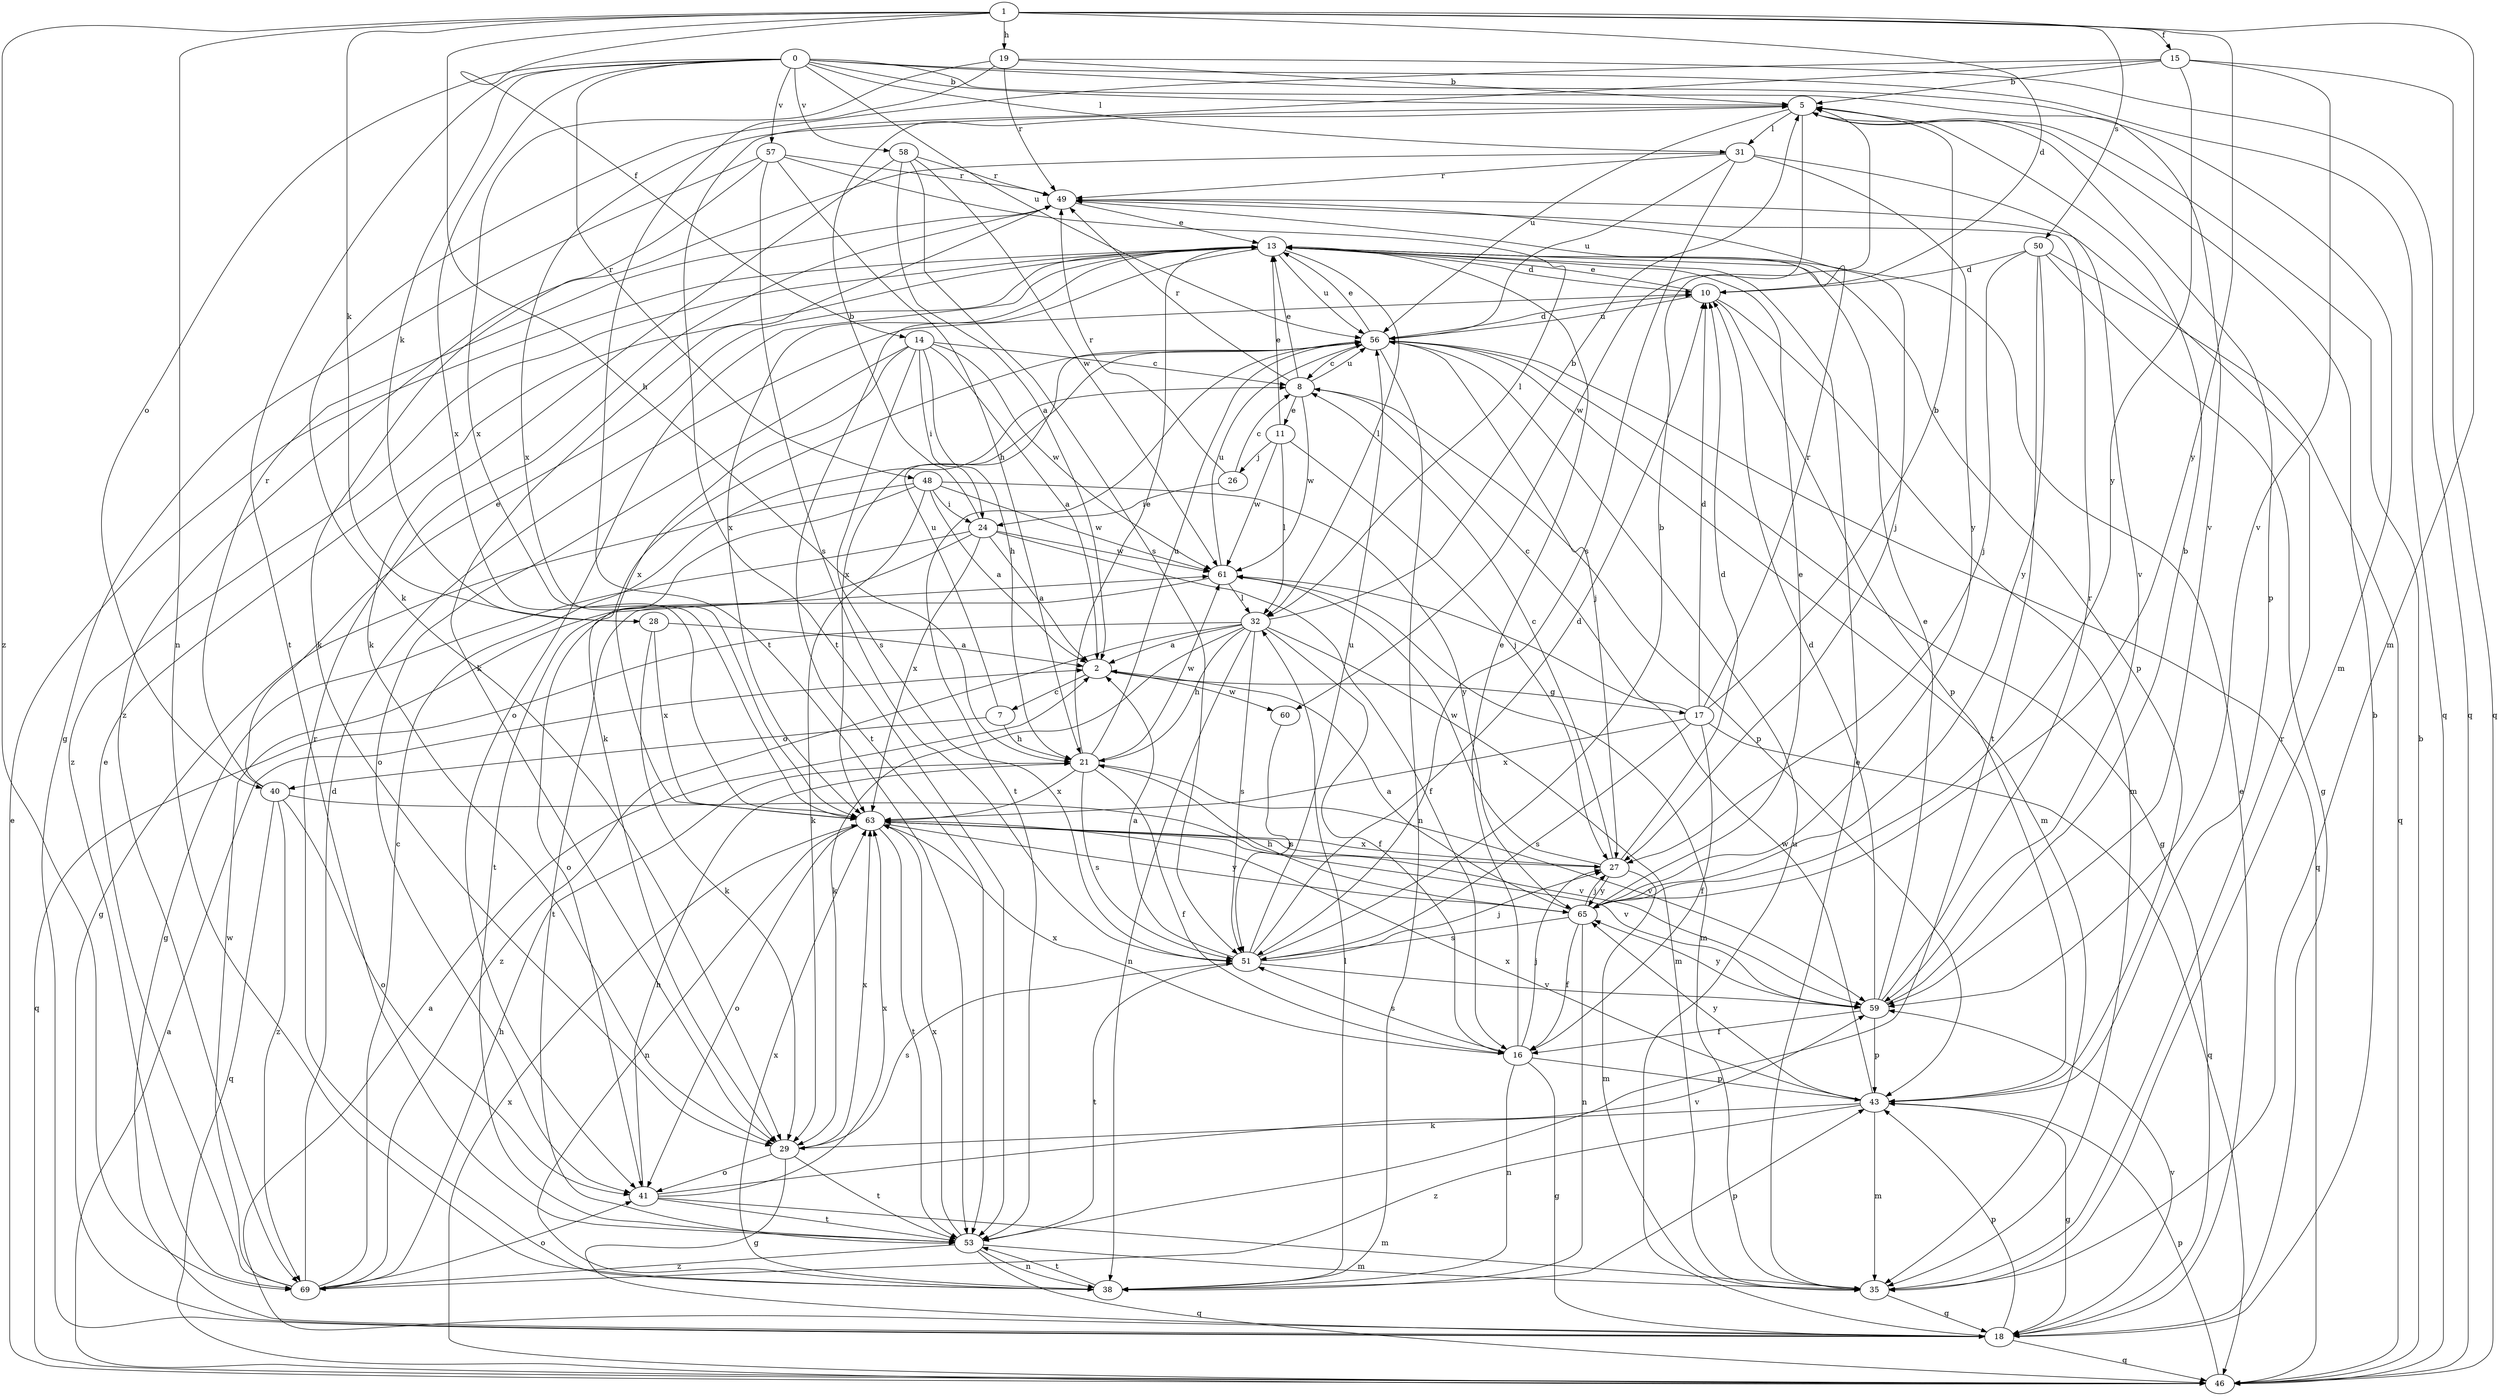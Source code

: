 strict digraph  {
0;
1;
2;
5;
7;
8;
10;
11;
13;
14;
15;
16;
17;
18;
19;
21;
24;
26;
27;
28;
29;
31;
32;
35;
38;
40;
41;
43;
46;
48;
49;
50;
51;
53;
56;
57;
58;
59;
60;
61;
63;
65;
69;
0 -> 5  [label=b];
0 -> 28  [label=k];
0 -> 31  [label=l];
0 -> 35  [label=m];
0 -> 40  [label=o];
0 -> 46  [label=q];
0 -> 48  [label=r];
0 -> 53  [label=t];
0 -> 56  [label=u];
0 -> 57  [label=v];
0 -> 58  [label=v];
0 -> 59  [label=v];
0 -> 63  [label=x];
1 -> 10  [label=d];
1 -> 14  [label=f];
1 -> 15  [label=f];
1 -> 19  [label=h];
1 -> 21  [label=h];
1 -> 28  [label=k];
1 -> 35  [label=m];
1 -> 38  [label=n];
1 -> 50  [label=s];
1 -> 65  [label=y];
1 -> 69  [label=z];
2 -> 7  [label=c];
2 -> 17  [label=g];
2 -> 60  [label=w];
5 -> 31  [label=l];
5 -> 43  [label=p];
5 -> 56  [label=u];
5 -> 60  [label=w];
5 -> 63  [label=x];
7 -> 21  [label=h];
7 -> 40  [label=o];
7 -> 56  [label=u];
8 -> 11  [label=e];
8 -> 13  [label=e];
8 -> 43  [label=p];
8 -> 49  [label=r];
8 -> 56  [label=u];
8 -> 61  [label=w];
10 -> 13  [label=e];
10 -> 35  [label=m];
10 -> 43  [label=p];
10 -> 56  [label=u];
11 -> 13  [label=e];
11 -> 26  [label=j];
11 -> 27  [label=j];
11 -> 32  [label=l];
11 -> 61  [label=w];
13 -> 10  [label=d];
13 -> 32  [label=l];
13 -> 41  [label=o];
13 -> 43  [label=p];
13 -> 53  [label=t];
13 -> 56  [label=u];
13 -> 63  [label=x];
13 -> 69  [label=z];
14 -> 2  [label=a];
14 -> 8  [label=c];
14 -> 21  [label=h];
14 -> 24  [label=i];
14 -> 41  [label=o];
14 -> 51  [label=s];
14 -> 61  [label=w];
14 -> 63  [label=x];
15 -> 5  [label=b];
15 -> 29  [label=k];
15 -> 46  [label=q];
15 -> 53  [label=t];
15 -> 59  [label=v];
15 -> 65  [label=y];
16 -> 13  [label=e];
16 -> 18  [label=g];
16 -> 27  [label=j];
16 -> 38  [label=n];
16 -> 43  [label=p];
16 -> 51  [label=s];
16 -> 63  [label=x];
17 -> 5  [label=b];
17 -> 8  [label=c];
17 -> 10  [label=d];
17 -> 16  [label=f];
17 -> 46  [label=q];
17 -> 49  [label=r];
17 -> 51  [label=s];
17 -> 63  [label=x];
18 -> 2  [label=a];
18 -> 5  [label=b];
18 -> 13  [label=e];
18 -> 43  [label=p];
18 -> 46  [label=q];
18 -> 56  [label=u];
18 -> 59  [label=v];
19 -> 5  [label=b];
19 -> 46  [label=q];
19 -> 49  [label=r];
19 -> 53  [label=t];
19 -> 63  [label=x];
21 -> 13  [label=e];
21 -> 16  [label=f];
21 -> 51  [label=s];
21 -> 56  [label=u];
21 -> 59  [label=v];
21 -> 61  [label=w];
21 -> 63  [label=x];
24 -> 2  [label=a];
24 -> 5  [label=b];
24 -> 16  [label=f];
24 -> 18  [label=g];
24 -> 41  [label=o];
24 -> 61  [label=w];
24 -> 63  [label=x];
26 -> 8  [label=c];
26 -> 24  [label=i];
26 -> 49  [label=r];
27 -> 8  [label=c];
27 -> 10  [label=d];
27 -> 35  [label=m];
27 -> 61  [label=w];
27 -> 63  [label=x];
27 -> 65  [label=y];
28 -> 2  [label=a];
28 -> 29  [label=k];
28 -> 63  [label=x];
29 -> 18  [label=g];
29 -> 41  [label=o];
29 -> 51  [label=s];
29 -> 53  [label=t];
29 -> 63  [label=x];
31 -> 49  [label=r];
31 -> 51  [label=s];
31 -> 56  [label=u];
31 -> 59  [label=v];
31 -> 65  [label=y];
31 -> 69  [label=z];
32 -> 2  [label=a];
32 -> 5  [label=b];
32 -> 16  [label=f];
32 -> 21  [label=h];
32 -> 29  [label=k];
32 -> 35  [label=m];
32 -> 38  [label=n];
32 -> 46  [label=q];
32 -> 51  [label=s];
32 -> 69  [label=z];
35 -> 13  [label=e];
35 -> 18  [label=g];
35 -> 49  [label=r];
38 -> 32  [label=l];
38 -> 43  [label=p];
38 -> 49  [label=r];
38 -> 53  [label=t];
38 -> 63  [label=x];
40 -> 13  [label=e];
40 -> 41  [label=o];
40 -> 46  [label=q];
40 -> 49  [label=r];
40 -> 59  [label=v];
40 -> 69  [label=z];
41 -> 21  [label=h];
41 -> 35  [label=m];
41 -> 53  [label=t];
41 -> 59  [label=v];
41 -> 63  [label=x];
43 -> 18  [label=g];
43 -> 29  [label=k];
43 -> 35  [label=m];
43 -> 61  [label=w];
43 -> 63  [label=x];
43 -> 65  [label=y];
43 -> 69  [label=z];
46 -> 2  [label=a];
46 -> 5  [label=b];
46 -> 13  [label=e];
46 -> 43  [label=p];
46 -> 63  [label=x];
48 -> 2  [label=a];
48 -> 18  [label=g];
48 -> 24  [label=i];
48 -> 29  [label=k];
48 -> 53  [label=t];
48 -> 61  [label=w];
48 -> 65  [label=y];
49 -> 13  [label=e];
49 -> 27  [label=j];
49 -> 29  [label=k];
50 -> 10  [label=d];
50 -> 18  [label=g];
50 -> 27  [label=j];
50 -> 46  [label=q];
50 -> 53  [label=t];
50 -> 65  [label=y];
51 -> 2  [label=a];
51 -> 5  [label=b];
51 -> 10  [label=d];
51 -> 27  [label=j];
51 -> 53  [label=t];
51 -> 56  [label=u];
51 -> 59  [label=v];
53 -> 35  [label=m];
53 -> 38  [label=n];
53 -> 46  [label=q];
53 -> 63  [label=x];
53 -> 69  [label=z];
56 -> 8  [label=c];
56 -> 10  [label=d];
56 -> 13  [label=e];
56 -> 18  [label=g];
56 -> 27  [label=j];
56 -> 29  [label=k];
56 -> 35  [label=m];
56 -> 38  [label=n];
56 -> 46  [label=q];
56 -> 53  [label=t];
56 -> 63  [label=x];
57 -> 18  [label=g];
57 -> 21  [label=h];
57 -> 29  [label=k];
57 -> 32  [label=l];
57 -> 49  [label=r];
57 -> 51  [label=s];
58 -> 2  [label=a];
58 -> 29  [label=k];
58 -> 49  [label=r];
58 -> 51  [label=s];
58 -> 61  [label=w];
59 -> 5  [label=b];
59 -> 10  [label=d];
59 -> 13  [label=e];
59 -> 16  [label=f];
59 -> 43  [label=p];
59 -> 49  [label=r];
59 -> 65  [label=y];
60 -> 51  [label=s];
61 -> 32  [label=l];
61 -> 35  [label=m];
61 -> 53  [label=t];
61 -> 56  [label=u];
63 -> 27  [label=j];
63 -> 38  [label=n];
63 -> 41  [label=o];
63 -> 53  [label=t];
63 -> 59  [label=v];
63 -> 65  [label=y];
65 -> 2  [label=a];
65 -> 13  [label=e];
65 -> 16  [label=f];
65 -> 21  [label=h];
65 -> 27  [label=j];
65 -> 38  [label=n];
65 -> 51  [label=s];
69 -> 8  [label=c];
69 -> 10  [label=d];
69 -> 13  [label=e];
69 -> 21  [label=h];
69 -> 41  [label=o];
69 -> 61  [label=w];
}

